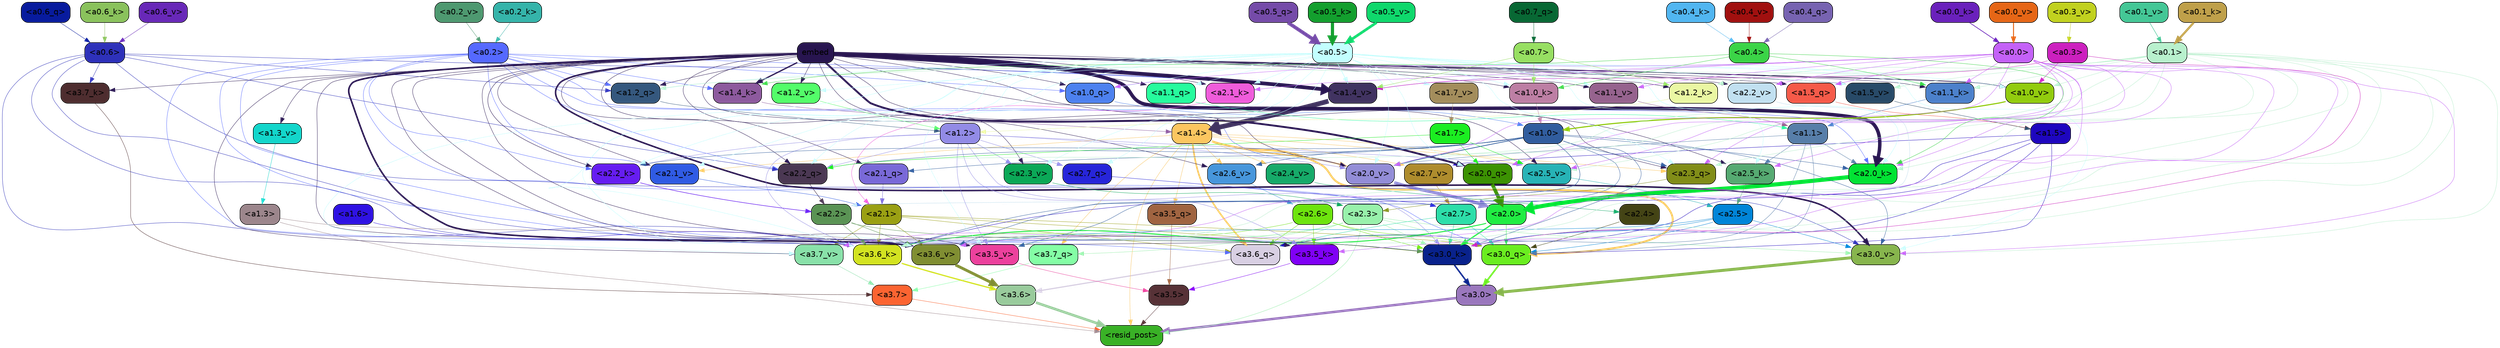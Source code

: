 strict digraph "" {
	graph [bgcolor=transparent,
		layout=dot,
		overlap=false,
		splines=true
	];
	"<a3.7>"	[color=black,
		fillcolor="#fc6431",
		fontname=Helvetica,
		shape=box,
		style="filled, rounded"];
	"<resid_post>"	[color=black,
		fillcolor="#39b126",
		fontname=Helvetica,
		shape=box,
		style="filled, rounded"];
	"<a3.7>" -> "<resid_post>"	[color="#fc6431",
		penwidth=0.6239100098609924];
	"<a3.6>"	[color=black,
		fillcolor="#99cb9c",
		fontname=Helvetica,
		shape=box,
		style="filled, rounded"];
	"<a3.6>" -> "<resid_post>"	[color="#99cb9c",
		penwidth=4.569062113761902];
	"<a3.5>"	[color=black,
		fillcolor="#573237",
		fontname=Helvetica,
		shape=box,
		style="filled, rounded"];
	"<a3.5>" -> "<resid_post>"	[color="#573237",
		penwidth=0.6];
	"<a3.0>"	[color=black,
		fillcolor="#9a77bd",
		fontname=Helvetica,
		shape=box,
		style="filled, rounded"];
	"<a3.0>" -> "<resid_post>"	[color="#9a77bd",
		penwidth=4.283544182777405];
	"<a2.3>"	[color=black,
		fillcolor="#98f1ab",
		fontname=Helvetica,
		shape=box,
		style="filled, rounded"];
	"<a2.3>" -> "<resid_post>"	[color="#98f1ab",
		penwidth=0.6];
	"<a3.7_q>"	[color=black,
		fillcolor="#84fea5",
		fontname=Helvetica,
		shape=box,
		style="filled, rounded"];
	"<a2.3>" -> "<a3.7_q>"	[color="#98f1ab",
		penwidth=0.6];
	"<a3.6_q>"	[color=black,
		fillcolor="#d8cfe3",
		fontname=Helvetica,
		shape=box,
		style="filled, rounded"];
	"<a2.3>" -> "<a3.6_q>"	[color="#98f1ab",
		penwidth=0.6];
	"<a3.0_q>"	[color=black,
		fillcolor="#6aed20",
		fontname=Helvetica,
		shape=box,
		style="filled, rounded"];
	"<a2.3>" -> "<a3.0_q>"	[color="#98f1ab",
		penwidth=0.6];
	"<a3.0_k>"	[color=black,
		fillcolor="#09228c",
		fontname=Helvetica,
		shape=box,
		style="filled, rounded"];
	"<a2.3>" -> "<a3.0_k>"	[color="#98f1ab",
		penwidth=0.6];
	"<a3.6_v>"	[color=black,
		fillcolor="#808e32",
		fontname=Helvetica,
		shape=box,
		style="filled, rounded"];
	"<a2.3>" -> "<a3.6_v>"	[color="#98f1ab",
		penwidth=0.6];
	"<a3.5_v>"	[color=black,
		fillcolor="#ec419d",
		fontname=Helvetica,
		shape=box,
		style="filled, rounded"];
	"<a2.3>" -> "<a3.5_v>"	[color="#98f1ab",
		penwidth=0.6];
	"<a3.0_v>"	[color=black,
		fillcolor="#87b54d",
		fontname=Helvetica,
		shape=box,
		style="filled, rounded"];
	"<a2.3>" -> "<a3.0_v>"	[color="#98f1ab",
		penwidth=0.6];
	"<a1.4>"	[color=black,
		fillcolor="#fbc660",
		fontname=Helvetica,
		shape=box,
		style="filled, rounded"];
	"<a1.4>" -> "<resid_post>"	[color="#fbc660",
		penwidth=0.6];
	"<a1.4>" -> "<a3.7_q>"	[color="#fbc660",
		penwidth=0.6];
	"<a1.4>" -> "<a3.6_q>"	[color="#fbc660",
		penwidth=2.7934007048606873];
	"<a3.5_q>"	[color=black,
		fillcolor="#a06441",
		fontname=Helvetica,
		shape=box,
		style="filled, rounded"];
	"<a1.4>" -> "<a3.5_q>"	[color="#fbc660",
		penwidth=0.6];
	"<a1.4>" -> "<a3.0_q>"	[color="#fbc660",
		penwidth=3.340754985809326];
	"<a2.3_q>"	[color=black,
		fillcolor="#818d18",
		fontname=Helvetica,
		shape=box,
		style="filled, rounded"];
	"<a1.4>" -> "<a2.3_q>"	[color="#fbc660",
		penwidth=0.6];
	"<a2.7_v>"	[color=black,
		fillcolor="#ae8c2d",
		fontname=Helvetica,
		shape=box,
		style="filled, rounded"];
	"<a1.4>" -> "<a2.7_v>"	[color="#fbc660",
		penwidth=0.6];
	"<a2.6_v>"	[color=black,
		fillcolor="#4796db",
		fontname=Helvetica,
		shape=box,
		style="filled, rounded"];
	"<a1.4>" -> "<a2.6_v>"	[color="#fbc660",
		penwidth=0.6];
	"<a2.5_v>"	[color=black,
		fillcolor="#27b3b6",
		fontname=Helvetica,
		shape=box,
		style="filled, rounded"];
	"<a1.4>" -> "<a2.5_v>"	[color="#fbc660",
		penwidth=0.6];
	"<a2.4_v>"	[color=black,
		fillcolor="#16aa69",
		fontname=Helvetica,
		shape=box,
		style="filled, rounded"];
	"<a1.4>" -> "<a2.4_v>"	[color="#fbc660",
		penwidth=0.6];
	"<a2.1_v>"	[color=black,
		fillcolor="#305be4",
		fontname=Helvetica,
		shape=box,
		style="filled, rounded"];
	"<a1.4>" -> "<a2.1_v>"	[color="#fbc660",
		penwidth=0.6];
	"<a2.0_v>"	[color=black,
		fillcolor="#938dd7",
		fontname=Helvetica,
		shape=box,
		style="filled, rounded"];
	"<a1.4>" -> "<a2.0_v>"	[color="#fbc660",
		penwidth=2.268759250640869];
	"<a1.3>"	[color=black,
		fillcolor="#9c868c",
		fontname=Helvetica,
		shape=box,
		style="filled, rounded"];
	"<a1.3>" -> "<resid_post>"	[color="#9c868c",
		penwidth=0.6];
	"<a1.3>" -> "<a3.6_v>"	[color="#9c868c",
		penwidth=0.6];
	"<a3.7_q>" -> "<a3.7>"	[color="#84fea5",
		penwidth=0.6];
	"<a3.6_q>" -> "<a3.6>"	[color="#d8cfe3",
		penwidth=2.0347584784030914];
	"<a3.5_q>" -> "<a3.5>"	[color="#a06441",
		penwidth=0.6];
	"<a3.0_q>" -> "<a3.0>"	[color="#6aed20",
		penwidth=2.8635367155075073];
	"<a3.7_k>"	[color=black,
		fillcolor="#4e2d2f",
		fontname=Helvetica,
		shape=box,
		style="filled, rounded"];
	"<a3.7_k>" -> "<a3.7>"	[color="#4e2d2f",
		penwidth=0.6];
	"<a3.6_k>"	[color=black,
		fillcolor="#d3e321",
		fontname=Helvetica,
		shape=box,
		style="filled, rounded"];
	"<a3.6_k>" -> "<a3.6>"	[color="#d3e321",
		penwidth=2.1760786175727844];
	"<a3.5_k>"	[color=black,
		fillcolor="#8000f6",
		fontname=Helvetica,
		shape=box,
		style="filled, rounded"];
	"<a3.5_k>" -> "<a3.5>"	[color="#8000f6",
		penwidth=0.6];
	"<a3.0_k>" -> "<a3.0>"	[color="#09228c",
		penwidth=2.632905662059784];
	"<a3.7_v>"	[color=black,
		fillcolor="#89e1a9",
		fontname=Helvetica,
		shape=box,
		style="filled, rounded"];
	"<a3.7_v>" -> "<a3.7>"	[color="#89e1a9",
		penwidth=0.6];
	"<a3.6_v>" -> "<a3.6>"	[color="#808e32",
		penwidth=4.981305837631226];
	"<a3.5_v>" -> "<a3.5>"	[color="#ec419d",
		penwidth=0.6];
	"<a3.0_v>" -> "<a3.0>"	[color="#87b54d",
		penwidth=5.168330669403076];
	"<a2.7>"	[color=black,
		fillcolor="#2ddea9",
		fontname=Helvetica,
		shape=box,
		style="filled, rounded"];
	"<a2.7>" -> "<a3.6_q>"	[color="#2ddea9",
		penwidth=0.6];
	"<a2.7>" -> "<a3.0_q>"	[color="#2ddea9",
		penwidth=0.6];
	"<a2.7>" -> "<a3.0_k>"	[color="#2ddea9",
		penwidth=0.6];
	"<a2.6>"	[color=black,
		fillcolor="#6de40e",
		fontname=Helvetica,
		shape=box,
		style="filled, rounded"];
	"<a2.6>" -> "<a3.6_q>"	[color="#6de40e",
		penwidth=0.6];
	"<a2.6>" -> "<a3.0_q>"	[color="#6de40e",
		penwidth=0.6];
	"<a2.6>" -> "<a3.6_k>"	[color="#6de40e",
		penwidth=0.6];
	"<a2.6>" -> "<a3.5_k>"	[color="#6de40e",
		penwidth=0.6];
	"<a2.6>" -> "<a3.0_k>"	[color="#6de40e",
		penwidth=0.6];
	"<a2.1>"	[color=black,
		fillcolor="#9aa013",
		fontname=Helvetica,
		shape=box,
		style="filled, rounded"];
	"<a2.1>" -> "<a3.6_q>"	[color="#9aa013",
		penwidth=0.6];
	"<a2.1>" -> "<a3.0_q>"	[color="#9aa013",
		penwidth=0.6];
	"<a2.1>" -> "<a3.6_k>"	[color="#9aa013",
		penwidth=0.6];
	"<a2.1>" -> "<a3.0_k>"	[color="#9aa013",
		penwidth=0.6];
	"<a2.1>" -> "<a3.7_v>"	[color="#9aa013",
		penwidth=0.6];
	"<a2.1>" -> "<a3.6_v>"	[color="#9aa013",
		penwidth=0.6];
	"<a2.0>"	[color=black,
		fillcolor="#21ed43",
		fontname=Helvetica,
		shape=box,
		style="filled, rounded"];
	"<a2.0>" -> "<a3.6_q>"	[color="#21ed43",
		penwidth=0.6];
	"<a2.0>" -> "<a3.0_q>"	[color="#21ed43",
		penwidth=0.6];
	"<a2.0>" -> "<a3.6_k>"	[color="#21ed43",
		penwidth=1.6382827460765839];
	"<a2.0>" -> "<a3.0_k>"	[color="#21ed43",
		penwidth=2.161143198609352];
	"<a1.5>"	[color=black,
		fillcolor="#1e06bf",
		fontname=Helvetica,
		shape=box,
		style="filled, rounded"];
	"<a1.5>" -> "<a3.6_q>"	[color="#1e06bf",
		penwidth=0.6];
	"<a1.5>" -> "<a3.0_q>"	[color="#1e06bf",
		penwidth=0.6];
	"<a1.5>" -> "<a3.6_k>"	[color="#1e06bf",
		penwidth=0.6];
	"<a1.5>" -> "<a3.0_k>"	[color="#1e06bf",
		penwidth=0.6];
	"<a1.5>" -> "<a2.7_v>"	[color="#1e06bf",
		penwidth=0.6];
	"<a0.2>"	[color=black,
		fillcolor="#5569ff",
		fontname=Helvetica,
		shape=box,
		style="filled, rounded"];
	"<a0.2>" -> "<a3.6_q>"	[color="#5569ff",
		penwidth=0.6];
	"<a0.2>" -> "<a3.0_q>"	[color="#5569ff",
		penwidth=0.6];
	"<a0.2>" -> "<a3.6_k>"	[color="#5569ff",
		penwidth=0.6];
	"<a0.2>" -> "<a3.0_k>"	[color="#5569ff",
		penwidth=0.6];
	"<a2.2_q>"	[color=black,
		fillcolor="#4b3853",
		fontname=Helvetica,
		shape=box,
		style="filled, rounded"];
	"<a0.2>" -> "<a2.2_q>"	[color="#5569ff",
		penwidth=0.6];
	"<a2.2_k>"	[color=black,
		fillcolor="#661df1",
		fontname=Helvetica,
		shape=box,
		style="filled, rounded"];
	"<a0.2>" -> "<a2.2_k>"	[color="#5569ff",
		penwidth=0.6];
	"<a2.0_k>"	[color=black,
		fillcolor="#02e334",
		fontname=Helvetica,
		shape=box,
		style="filled, rounded"];
	"<a0.2>" -> "<a2.0_k>"	[color="#5569ff",
		penwidth=0.6];
	"<a0.2>" -> "<a2.1_v>"	[color="#5569ff",
		penwidth=0.6];
	"<a0.2>" -> "<a2.0_v>"	[color="#5569ff",
		penwidth=0.6];
	"<a1.2_q>"	[color=black,
		fillcolor="#35587e",
		fontname=Helvetica,
		shape=box,
		style="filled, rounded"];
	"<a0.2>" -> "<a1.2_q>"	[color="#5569ff",
		penwidth=0.6];
	"<a1.0_q>"	[color=black,
		fillcolor="#4d81ef",
		fontname=Helvetica,
		shape=box,
		style="filled, rounded"];
	"<a0.2>" -> "<a1.0_q>"	[color="#5569ff",
		penwidth=0.6];
	"<a1.4_k>"	[color=black,
		fillcolor="#8d5a9e",
		fontname=Helvetica,
		shape=box,
		style="filled, rounded"];
	"<a0.2>" -> "<a1.4_k>"	[color="#5569ff",
		penwidth=0.6];
	"<a1.4_v>"	[color=black,
		fillcolor="#413361",
		fontname=Helvetica,
		shape=box,
		style="filled, rounded"];
	"<a0.2>" -> "<a1.4_v>"	[color="#5569ff",
		penwidth=0.6];
	"<a2.5>"	[color=black,
		fillcolor="#0185d8",
		fontname=Helvetica,
		shape=box,
		style="filled, rounded"];
	"<a2.5>" -> "<a3.0_q>"	[color="#0185d8",
		penwidth=0.6];
	"<a2.5>" -> "<a3.0_k>"	[color="#0185d8",
		penwidth=0.6];
	"<a2.5>" -> "<a3.6_v>"	[color="#0185d8",
		penwidth=0.6];
	"<a2.5>" -> "<a3.0_v>"	[color="#0185d8",
		penwidth=0.6];
	"<a2.4>"	[color=black,
		fillcolor="#444415",
		fontname=Helvetica,
		shape=box,
		style="filled, rounded"];
	"<a2.4>" -> "<a3.0_q>"	[color="#444415",
		penwidth=0.6];
	"<a1.1>"	[color=black,
		fillcolor="#577ea9",
		fontname=Helvetica,
		shape=box,
		style="filled, rounded"];
	"<a1.1>" -> "<a3.0_q>"	[color="#577ea9",
		penwidth=0.6];
	"<a1.1>" -> "<a3.0_k>"	[color="#577ea9",
		penwidth=0.6];
	"<a2.5_k>"	[color=black,
		fillcolor="#56aa72",
		fontname=Helvetica,
		shape=box,
		style="filled, rounded"];
	"<a1.1>" -> "<a2.5_k>"	[color="#577ea9",
		penwidth=0.6];
	"<a1.1>" -> "<a2.0_k>"	[color="#577ea9",
		penwidth=0.6];
	"<a1.1>" -> "<a2.0_v>"	[color="#577ea9",
		penwidth=0.6];
	"<a0.6>"	[color=black,
		fillcolor="#2e31ba",
		fontname=Helvetica,
		shape=box,
		style="filled, rounded"];
	"<a0.6>" -> "<a3.7_k>"	[color="#2e31ba",
		penwidth=0.6];
	"<a0.6>" -> "<a3.6_k>"	[color="#2e31ba",
		penwidth=0.6];
	"<a0.6>" -> "<a3.0_k>"	[color="#2e31ba",
		penwidth=0.6];
	"<a0.6>" -> "<a3.6_v>"	[color="#2e31ba",
		penwidth=0.6];
	"<a0.6>" -> "<a3.0_v>"	[color="#2e31ba",
		penwidth=0.6];
	"<a0.6>" -> "<a2.2_q>"	[color="#2e31ba",
		penwidth=0.6];
	"<a0.6>" -> "<a1.2_q>"	[color="#2e31ba",
		penwidth=0.6];
	"<a0.6>" -> "<a1.4_v>"	[color="#2e31ba",
		penwidth=0.6];
	embed	[color=black,
		fillcolor="#281550",
		fontname=Helvetica,
		shape=box,
		style="filled, rounded"];
	embed -> "<a3.7_k>"	[color="#281550",
		penwidth=0.6];
	embed -> "<a3.6_k>"	[color="#281550",
		penwidth=0.6];
	embed -> "<a3.5_k>"	[color="#281550",
		penwidth=0.6];
	embed -> "<a3.0_k>"	[color="#281550",
		penwidth=0.6];
	embed -> "<a3.7_v>"	[color="#281550",
		penwidth=0.6];
	embed -> "<a3.6_v>"	[color="#281550",
		penwidth=2.7825746536254883];
	embed -> "<a3.5_v>"	[color="#281550",
		penwidth=0.6];
	embed -> "<a3.0_v>"	[color="#281550",
		penwidth=2.6950180530548096];
	embed -> "<a2.3_q>"	[color="#281550",
		penwidth=0.6];
	embed -> "<a2.2_q>"	[color="#281550",
		penwidth=0.6];
	"<a2.1_q>"	[color=black,
		fillcolor="#7969d8",
		fontname=Helvetica,
		shape=box,
		style="filled, rounded"];
	embed -> "<a2.1_q>"	[color="#281550",
		penwidth=0.6];
	"<a2.0_q>"	[color=black,
		fillcolor="#3c9203",
		fontname=Helvetica,
		shape=box,
		style="filled, rounded"];
	embed -> "<a2.0_q>"	[color="#281550",
		penwidth=3.305941343307495];
	embed -> "<a2.5_k>"	[color="#281550",
		penwidth=0.6];
	embed -> "<a2.2_k>"	[color="#281550",
		penwidth=0.6698317527770996];
	"<a2.1_k>"	[color=black,
		fillcolor="#ef5cdb",
		fontname=Helvetica,
		shape=box,
		style="filled, rounded"];
	embed -> "<a2.1_k>"	[color="#281550",
		penwidth=0.6];
	embed -> "<a2.0_k>"	[color="#281550",
		penwidth=6.12570995092392];
	embed -> "<a2.6_v>"	[color="#281550",
		penwidth=0.6];
	embed -> "<a2.5_v>"	[color="#281550",
		penwidth=0.6];
	"<a2.3_v>"	[color=black,
		fillcolor="#0ba857",
		fontname=Helvetica,
		shape=box,
		style="filled, rounded"];
	embed -> "<a2.3_v>"	[color="#281550",
		penwidth=0.6];
	"<a2.2_v>"	[color=black,
		fillcolor="#c1e0f0",
		fontname=Helvetica,
		shape=box,
		style="filled, rounded"];
	embed -> "<a2.2_v>"	[color="#281550",
		penwidth=0.6];
	embed -> "<a2.1_v>"	[color="#281550",
		penwidth=0.6];
	embed -> "<a2.0_v>"	[color="#281550",
		penwidth=0.6];
	"<a1.5_q>"	[color=black,
		fillcolor="#f55a49",
		fontname=Helvetica,
		shape=box,
		style="filled, rounded"];
	embed -> "<a1.5_q>"	[color="#281550",
		penwidth=0.6];
	embed -> "<a1.2_q>"	[color="#281550",
		penwidth=0.6087074279785156];
	"<a1.1_q>"	[color=black,
		fillcolor="#26fb9d",
		fontname=Helvetica,
		shape=box,
		style="filled, rounded"];
	embed -> "<a1.1_q>"	[color="#281550",
		penwidth=0.6];
	embed -> "<a1.0_q>"	[color="#281550",
		penwidth=0.6];
	embed -> "<a1.4_k>"	[color="#281550",
		penwidth=2.1858973503112793];
	"<a1.2_k>"	[color=black,
		fillcolor="#eaf7a3",
		fontname=Helvetica,
		shape=box,
		style="filled, rounded"];
	embed -> "<a1.2_k>"	[color="#281550",
		penwidth=0.6];
	"<a1.1_k>"	[color=black,
		fillcolor="#4c81cb",
		fontname=Helvetica,
		shape=box,
		style="filled, rounded"];
	embed -> "<a1.1_k>"	[color="#281550",
		penwidth=0.6];
	"<a1.0_k>"	[color=black,
		fillcolor="#bd7fa4",
		fontname=Helvetica,
		shape=box,
		style="filled, rounded"];
	embed -> "<a1.0_k>"	[color="#281550",
		penwidth=0.6];
	"<a1.5_v>"	[color=black,
		fillcolor="#284a68",
		fontname=Helvetica,
		shape=box,
		style="filled, rounded"];
	embed -> "<a1.5_v>"	[color="#281550",
		penwidth=0.6];
	embed -> "<a1.4_v>"	[color="#281550",
		penwidth=6.590077131986618];
	"<a1.3_v>"	[color=black,
		fillcolor="#13d6cb",
		fontname=Helvetica,
		shape=box,
		style="filled, rounded"];
	embed -> "<a1.3_v>"	[color="#281550",
		penwidth=0.6];
	"<a1.2_v>"	[color=black,
		fillcolor="#53fd69",
		fontname=Helvetica,
		shape=box,
		style="filled, rounded"];
	embed -> "<a1.2_v>"	[color="#281550",
		penwidth=0.6];
	"<a1.1_v>"	[color=black,
		fillcolor="#96638e",
		fontname=Helvetica,
		shape=box,
		style="filled, rounded"];
	embed -> "<a1.1_v>"	[color="#281550",
		penwidth=0.6];
	"<a1.0_v>"	[color=black,
		fillcolor="#92cc0e",
		fontname=Helvetica,
		shape=box,
		style="filled, rounded"];
	embed -> "<a1.0_v>"	[color="#281550",
		penwidth=1.2076449394226074];
	"<a2.2>"	[color=black,
		fillcolor="#5a9354",
		fontname=Helvetica,
		shape=box,
		style="filled, rounded"];
	"<a2.2>" -> "<a3.6_k>"	[color="#5a9354",
		penwidth=0.6];
	"<a2.2>" -> "<a3.0_k>"	[color="#5a9354",
		penwidth=0.6];
	"<a2.2>" -> "<a3.6_v>"	[color="#5a9354",
		penwidth=0.6];
	"<a1.6>"	[color=black,
		fillcolor="#2f12e3",
		fontname=Helvetica,
		shape=box,
		style="filled, rounded"];
	"<a1.6>" -> "<a3.6_k>"	[color="#2f12e3",
		penwidth=0.6];
	"<a1.2>"	[color=black,
		fillcolor="#928be6",
		fontname=Helvetica,
		shape=box,
		style="filled, rounded"];
	"<a1.2>" -> "<a3.6_k>"	[color="#928be6",
		penwidth=0.6];
	"<a1.2>" -> "<a3.5_k>"	[color="#928be6",
		penwidth=0.6];
	"<a1.2>" -> "<a3.0_k>"	[color="#928be6",
		penwidth=0.6];
	"<a1.2>" -> "<a3.5_v>"	[color="#928be6",
		penwidth=0.6];
	"<a2.7_q>"	[color=black,
		fillcolor="#2725d9",
		fontname=Helvetica,
		shape=box,
		style="filled, rounded"];
	"<a1.2>" -> "<a2.7_q>"	[color="#928be6",
		penwidth=0.6];
	"<a1.2>" -> "<a2.2_q>"	[color="#928be6",
		penwidth=0.6];
	"<a1.2>" -> "<a2.2_k>"	[color="#928be6",
		penwidth=0.6];
	"<a1.2>" -> "<a2.5_v>"	[color="#928be6",
		penwidth=0.6];
	"<a1.2>" -> "<a2.3_v>"	[color="#928be6",
		penwidth=0.6];
	"<a1.2>" -> "<a2.0_v>"	[color="#928be6",
		penwidth=0.6];
	"<a1.0>"	[color=black,
		fillcolor="#315d9e",
		fontname=Helvetica,
		shape=box,
		style="filled, rounded"];
	"<a1.0>" -> "<a3.6_k>"	[color="#315d9e",
		penwidth=0.6];
	"<a1.0>" -> "<a3.0_k>"	[color="#315d9e",
		penwidth=0.6];
	"<a1.0>" -> "<a3.6_v>"	[color="#315d9e",
		penwidth=0.6];
	"<a1.0>" -> "<a3.5_v>"	[color="#315d9e",
		penwidth=0.6];
	"<a1.0>" -> "<a3.0_v>"	[color="#315d9e",
		penwidth=0.6];
	"<a1.0>" -> "<a2.3_q>"	[color="#315d9e",
		penwidth=0.6];
	"<a1.0>" -> "<a2.2_q>"	[color="#315d9e",
		penwidth=0.6];
	"<a1.0>" -> "<a2.1_q>"	[color="#315d9e",
		penwidth=0.6];
	"<a1.0>" -> "<a2.2_k>"	[color="#315d9e",
		penwidth=0.6];
	"<a1.0>" -> "<a2.0_k>"	[color="#315d9e",
		penwidth=0.6];
	"<a1.0>" -> "<a2.6_v>"	[color="#315d9e",
		penwidth=0.6];
	"<a1.0>" -> "<a2.0_v>"	[color="#315d9e",
		penwidth=1.2213096618652344];
	"<a0.5>"	[color=black,
		fillcolor="#c2fefe",
		fontname=Helvetica,
		shape=box,
		style="filled, rounded"];
	"<a0.5>" -> "<a3.6_k>"	[color="#c2fefe",
		penwidth=0.6];
	"<a0.5>" -> "<a3.7_v>"	[color="#c2fefe",
		penwidth=0.6];
	"<a0.5>" -> "<a3.6_v>"	[color="#c2fefe",
		penwidth=0.6];
	"<a0.5>" -> "<a3.5_v>"	[color="#c2fefe",
		penwidth=0.6];
	"<a0.5>" -> "<a3.0_v>"	[color="#c2fefe",
		penwidth=0.6];
	"<a0.5>" -> "<a2.7_q>"	[color="#c2fefe",
		penwidth=0.6];
	"<a0.5>" -> "<a2.3_q>"	[color="#c2fefe",
		penwidth=0.6];
	"<a0.5>" -> "<a2.2_q>"	[color="#c2fefe",
		penwidth=0.6];
	"<a0.5>" -> "<a2.0_q>"	[color="#c2fefe",
		penwidth=0.6];
	"<a0.5>" -> "<a2.5_k>"	[color="#c2fefe",
		penwidth=0.6];
	"<a0.5>" -> "<a2.2_k>"	[color="#c2fefe",
		penwidth=0.6];
	"<a0.5>" -> "<a2.1_k>"	[color="#c2fefe",
		penwidth=0.6];
	"<a0.5>" -> "<a2.0_k>"	[color="#c2fefe",
		penwidth=0.6900839805603027];
	"<a0.5>" -> "<a2.3_v>"	[color="#c2fefe",
		penwidth=0.6];
	"<a0.5>" -> "<a2.1_v>"	[color="#c2fefe",
		penwidth=0.6];
	"<a0.5>" -> "<a2.0_v>"	[color="#c2fefe",
		penwidth=0.6];
	"<a0.5>" -> "<a1.2_q>"	[color="#c2fefe",
		penwidth=0.6];
	"<a0.5>" -> "<a1.1_q>"	[color="#c2fefe",
		penwidth=0.6];
	"<a0.5>" -> "<a1.0_q>"	[color="#c2fefe",
		penwidth=0.6];
	"<a0.5>" -> "<a1.2_k>"	[color="#c2fefe",
		penwidth=0.6];
	"<a0.5>" -> "<a1.1_k>"	[color="#c2fefe",
		penwidth=0.6];
	"<a0.5>" -> "<a1.0_k>"	[color="#c2fefe",
		penwidth=0.6];
	"<a1.7_v>"	[color=black,
		fillcolor="#a38d5c",
		fontname=Helvetica,
		shape=box,
		style="filled, rounded"];
	"<a0.5>" -> "<a1.7_v>"	[color="#c2fefe",
		penwidth=0.6];
	"<a0.5>" -> "<a1.5_v>"	[color="#c2fefe",
		penwidth=0.6];
	"<a0.5>" -> "<a1.4_v>"	[color="#c2fefe",
		penwidth=0.9985027313232422];
	"<a0.5>" -> "<a1.2_v>"	[color="#c2fefe",
		penwidth=0.6];
	"<a0.5>" -> "<a1.1_v>"	[color="#c2fefe",
		penwidth=0.6];
	"<a0.5>" -> "<a1.0_v>"	[color="#c2fefe",
		penwidth=0.6];
	"<a0.1>"	[color=black,
		fillcolor="#b8f0cd",
		fontname=Helvetica,
		shape=box,
		style="filled, rounded"];
	"<a0.1>" -> "<a3.6_k>"	[color="#b8f0cd",
		penwidth=0.6];
	"<a0.1>" -> "<a3.5_k>"	[color="#b8f0cd",
		penwidth=0.6];
	"<a0.1>" -> "<a3.0_k>"	[color="#b8f0cd",
		penwidth=0.6];
	"<a0.1>" -> "<a3.6_v>"	[color="#b8f0cd",
		penwidth=0.6];
	"<a0.1>" -> "<a3.0_v>"	[color="#b8f0cd",
		penwidth=0.6];
	"<a0.1>" -> "<a2.3_q>"	[color="#b8f0cd",
		penwidth=0.6];
	"<a0.1>" -> "<a2.2_q>"	[color="#b8f0cd",
		penwidth=0.6];
	"<a0.1>" -> "<a2.0_k>"	[color="#b8f0cd",
		penwidth=0.6];
	"<a0.1>" -> "<a2.5_v>"	[color="#b8f0cd",
		penwidth=0.6];
	"<a0.1>" -> "<a2.0_v>"	[color="#b8f0cd",
		penwidth=0.6];
	"<a0.1>" -> "<a1.2_q>"	[color="#b8f0cd",
		penwidth=0.6218185424804688];
	"<a0.1>" -> "<a1.2_k>"	[color="#b8f0cd",
		penwidth=0.6];
	"<a0.1>" -> "<a1.1_k>"	[color="#b8f0cd",
		penwidth=0.6];
	"<a0.1>" -> "<a1.5_v>"	[color="#b8f0cd",
		penwidth=0.6];
	"<a0.1>" -> "<a1.4_v>"	[color="#b8f0cd",
		penwidth=0.6];
	"<a0.1>" -> "<a1.0_v>"	[color="#b8f0cd",
		penwidth=0.6];
	"<a0.0>"	[color=black,
		fillcolor="#c461f7",
		fontname=Helvetica,
		shape=box,
		style="filled, rounded"];
	"<a0.0>" -> "<a3.5_k>"	[color="#c461f7",
		penwidth=0.6];
	"<a0.0>" -> "<a3.7_v>"	[color="#c461f7",
		penwidth=0.6];
	"<a0.0>" -> "<a3.6_v>"	[color="#c461f7",
		penwidth=0.6];
	"<a0.0>" -> "<a3.0_v>"	[color="#c461f7",
		penwidth=0.6];
	"<a0.0>" -> "<a2.3_q>"	[color="#c461f7",
		penwidth=0.6];
	"<a0.0>" -> "<a2.0_q>"	[color="#c461f7",
		penwidth=0.6];
	"<a0.0>" -> "<a2.5_k>"	[color="#c461f7",
		penwidth=0.6];
	"<a0.0>" -> "<a2.1_k>"	[color="#c461f7",
		penwidth=0.6];
	"<a0.0>" -> "<a2.0_k>"	[color="#c461f7",
		penwidth=0.6];
	"<a0.0>" -> "<a2.5_v>"	[color="#c461f7",
		penwidth=0.6];
	"<a0.0>" -> "<a2.2_v>"	[color="#c461f7",
		penwidth=0.6];
	"<a0.0>" -> "<a2.0_v>"	[color="#c461f7",
		penwidth=0.6];
	"<a0.0>" -> "<a1.5_q>"	[color="#c461f7",
		penwidth=0.6];
	"<a0.0>" -> "<a1.0_q>"	[color="#c461f7",
		penwidth=0.6];
	"<a0.0>" -> "<a1.1_k>"	[color="#c461f7",
		penwidth=0.6];
	"<a0.0>" -> "<a1.4_v>"	[color="#c461f7",
		penwidth=0.6];
	"<a0.0>" -> "<a1.1_v>"	[color="#c461f7",
		penwidth=0.6];
	"<a0.3>"	[color=black,
		fillcolor="#cc20bf",
		fontname=Helvetica,
		shape=box,
		style="filled, rounded"];
	"<a0.3>" -> "<a3.0_k>"	[color="#cc20bf",
		penwidth=0.6];
	"<a0.3>" -> "<a1.4_v>"	[color="#cc20bf",
		penwidth=0.6];
	"<a0.3>" -> "<a1.0_v>"	[color="#cc20bf",
		penwidth=0.6];
	"<a2.7_q>" -> "<a2.7>"	[color="#2725d9",
		penwidth=0.6];
	"<a2.3_q>" -> "<a2.3>"	[color="#818d18",
		penwidth=0.6];
	"<a2.2_q>" -> "<a2.2>"	[color="#4b3853",
		penwidth=0.7553567886352539];
	"<a2.1_q>" -> "<a2.1>"	[color="#7969d8",
		penwidth=0.6];
	"<a2.0_q>" -> "<a2.0>"	[color="#3c9203",
		penwidth=6.256794691085815];
	"<a2.5_k>" -> "<a2.5>"	[color="#56aa72",
		penwidth=0.6];
	"<a2.2_k>" -> "<a2.2>"	[color="#661df1",
		penwidth=0.8854708671569824];
	"<a2.1_k>" -> "<a2.1>"	[color="#ef5cdb",
		penwidth=0.6];
	"<a2.0_k>" -> "<a2.0>"	[color="#02e334",
		penwidth=7.231504917144775];
	"<a2.7_v>" -> "<a2.7>"	[color="#ae8c2d",
		penwidth=0.6];
	"<a2.6_v>" -> "<a2.6>"	[color="#4796db",
		penwidth=0.6];
	"<a2.5_v>" -> "<a2.5>"	[color="#27b3b6",
		penwidth=0.6];
	"<a2.4_v>" -> "<a2.4>"	[color="#16aa69",
		penwidth=0.6];
	"<a2.3_v>" -> "<a2.3>"	[color="#0ba857",
		penwidth=0.6];
	"<a2.2_v>" -> "<a2.2>"	[color="#c1e0f0",
		penwidth=0.6];
	"<a2.1_v>" -> "<a2.1>"	[color="#305be4",
		penwidth=0.6];
	"<a2.0_v>" -> "<a2.0>"	[color="#938dd7",
		penwidth=5.231471925973892];
	"<a1.7>"	[color=black,
		fillcolor="#1bee21",
		fontname=Helvetica,
		shape=box,
		style="filled, rounded"];
	"<a1.7>" -> "<a2.2_q>"	[color="#1bee21",
		penwidth=0.6];
	"<a1.7>" -> "<a2.0_q>"	[color="#1bee21",
		penwidth=0.6];
	"<a1.7>" -> "<a2.5_v>"	[color="#1bee21",
		penwidth=0.6];
	"<a0.4>"	[color=black,
		fillcolor="#3bd447",
		fontname=Helvetica,
		shape=box,
		style="filled, rounded"];
	"<a0.4>" -> "<a2.0_k>"	[color="#3bd447",
		penwidth=0.6];
	"<a0.4>" -> "<a1.4_k>"	[color="#3bd447",
		penwidth=0.6];
	"<a0.4>" -> "<a1.1_k>"	[color="#3bd447",
		penwidth=0.6];
	"<a0.4>" -> "<a1.0_k>"	[color="#3bd447",
		penwidth=0.6];
	"<a1.5_q>" -> "<a1.5>"	[color="#f55a49",
		penwidth=0.6];
	"<a1.2_q>" -> "<a1.2>"	[color="#35587e",
		penwidth=0.6];
	"<a1.1_q>" -> "<a1.1>"	[color="#26fb9d",
		penwidth=0.6];
	"<a1.0_q>" -> "<a1.0>"	[color="#4d81ef",
		penwidth=0.6];
	"<a1.4_k>" -> "<a1.4>"	[color="#8d5a9e",
		penwidth=0.6];
	"<a1.2_k>" -> "<a1.2>"	[color="#eaf7a3",
		penwidth=0.6];
	"<a1.1_k>" -> "<a1.1>"	[color="#4c81cb",
		penwidth=0.6];
	"<a1.0_k>" -> "<a1.0>"	[color="#bd7fa4",
		penwidth=0.6];
	"<a1.7_v>" -> "<a1.7>"	[color="#a38d5c",
		penwidth=0.6];
	"<a1.5_v>" -> "<a1.5>"	[color="#284a68",
		penwidth=0.6];
	"<a1.4_v>" -> "<a1.4>"	[color="#413361",
		penwidth=8.36684274673462];
	"<a1.3_v>" -> "<a1.3>"	[color="#13d6cb",
		penwidth=0.6];
	"<a1.2_v>" -> "<a1.2>"	[color="#53fd69",
		penwidth=0.6];
	"<a1.1_v>" -> "<a1.1>"	[color="#96638e",
		penwidth=0.6];
	"<a1.0_v>" -> "<a1.0>"	[color="#92cc0e",
		penwidth=1.9665732383728027];
	"<a0.7>"	[color=black,
		fillcolor="#97df62",
		fontname=Helvetica,
		shape=box,
		style="filled, rounded"];
	"<a0.7>" -> "<a1.2_k>"	[color="#97df62",
		penwidth=0.6];
	"<a0.7>" -> "<a1.0_k>"	[color="#97df62",
		penwidth=0.6];
	"<a0.7>" -> "<a1.4_v>"	[color="#97df62",
		penwidth=0.6];
	"<a0.7_q>"	[color=black,
		fillcolor="#086834",
		fontname=Helvetica,
		shape=box,
		style="filled, rounded"];
	"<a0.7_q>" -> "<a0.7>"	[color="#086834",
		penwidth=0.6];
	"<a0.6_q>"	[color=black,
		fillcolor="#081b9e",
		fontname=Helvetica,
		shape=box,
		style="filled, rounded"];
	"<a0.6_q>" -> "<a0.6>"	[color="#081b9e",
		penwidth=0.6];
	"<a0.5_q>"	[color=black,
		fillcolor="#754ba9",
		fontname=Helvetica,
		shape=box,
		style="filled, rounded"];
	"<a0.5_q>" -> "<a0.5>"	[color="#754ba9",
		penwidth=6.156635046005249];
	"<a0.4_q>"	[color=black,
		fillcolor="#7763b1",
		fontname=Helvetica,
		shape=box,
		style="filled, rounded"];
	"<a0.4_q>" -> "<a0.4>"	[color="#7763b1",
		penwidth=0.6];
	"<a0.6_k>"	[color=black,
		fillcolor="#8ac25c",
		fontname=Helvetica,
		shape=box,
		style="filled, rounded"];
	"<a0.6_k>" -> "<a0.6>"	[color="#8ac25c",
		penwidth=0.6];
	"<a0.5_k>"	[color=black,
		fillcolor="#139f2e",
		fontname=Helvetica,
		shape=box,
		style="filled, rounded"];
	"<a0.5_k>" -> "<a0.5>"	[color="#139f2e",
		penwidth=5.603226900100708];
	"<a0.4_k>"	[color=black,
		fillcolor="#51b6f1",
		fontname=Helvetica,
		shape=box,
		style="filled, rounded"];
	"<a0.4_k>" -> "<a0.4>"	[color="#51b6f1",
		penwidth=0.6];
	"<a0.2_k>"	[color=black,
		fillcolor="#35b4aa",
		fontname=Helvetica,
		shape=box,
		style="filled, rounded"];
	"<a0.2_k>" -> "<a0.2>"	[color="#35b4aa",
		penwidth=0.6];
	"<a0.1_k>"	[color=black,
		fillcolor="#bfa04a",
		fontname=Helvetica,
		shape=box,
		style="filled, rounded"];
	"<a0.1_k>" -> "<a0.1>"	[color="#bfa04a",
		penwidth=3.7429747581481934];
	"<a0.0_k>"	[color=black,
		fillcolor="#6a21bc",
		fontname=Helvetica,
		shape=box,
		style="filled, rounded"];
	"<a0.0_k>" -> "<a0.0>"	[color="#6a21bc",
		penwidth=1.106727123260498];
	"<a0.6_v>"	[color=black,
		fillcolor="#6828b8",
		fontname=Helvetica,
		shape=box,
		style="filled, rounded"];
	"<a0.6_v>" -> "<a0.6>"	[color="#6828b8",
		penwidth=0.6];
	"<a0.5_v>"	[color=black,
		fillcolor="#0fd86c",
		fontname=Helvetica,
		shape=box,
		style="filled, rounded"];
	"<a0.5_v>" -> "<a0.5>"	[color="#0fd86c",
		penwidth=4.667354106903076];
	"<a0.4_v>"	[color=black,
		fillcolor="#a1100f",
		fontname=Helvetica,
		shape=box,
		style="filled, rounded"];
	"<a0.4_v>" -> "<a0.4>"	[color="#a1100f",
		penwidth=0.6];
	"<a0.3_v>"	[color=black,
		fillcolor="#c1d11f",
		fontname=Helvetica,
		shape=box,
		style="filled, rounded"];
	"<a0.3_v>" -> "<a0.3>"	[color="#c1d11f",
		penwidth=0.6];
	"<a0.2_v>"	[color=black,
		fillcolor="#4e9970",
		fontname=Helvetica,
		shape=box,
		style="filled, rounded"];
	"<a0.2_v>" -> "<a0.2>"	[color="#4e9970",
		penwidth=0.6];
	"<a0.1_v>"	[color=black,
		fillcolor="#44c796",
		fontname=Helvetica,
		shape=box,
		style="filled, rounded"];
	"<a0.1_v>" -> "<a0.1>"	[color="#44c796",
		penwidth=0.8298110961914062];
	"<a0.0_v>"	[color=black,
		fillcolor="#e66616",
		fontname=Helvetica,
		shape=box,
		style="filled, rounded"];
	"<a0.0_v>" -> "<a0.0>"	[color="#e66616",
		penwidth=1.7084956169128418];
}
